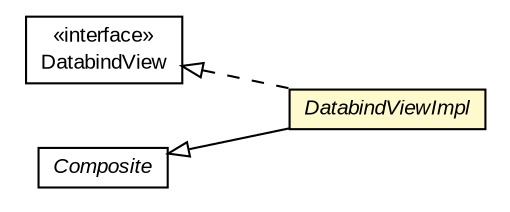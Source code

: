 #!/usr/local/bin/dot
#
# Class diagram 
# Generated by UMLGraph version R5_6-24-gf6e263 (http://www.umlgraph.org/)
#

digraph G {
	edge [fontname="arial",fontsize=10,labelfontname="arial",labelfontsize=10];
	node [fontname="arial",fontsize=10,shape=plaintext];
	nodesep=0.25;
	ranksep=0.5;
	rankdir=LR;
	// org.turbogwt.mvp.databind.DatabindViewImpl
	c470 [label=<<table title="org.turbogwt.mvp.databind.DatabindViewImpl" border="0" cellborder="1" cellspacing="0" cellpadding="2" port="p" bgcolor="lemonChiffon" href="./DatabindViewImpl.html">
		<tr><td><table border="0" cellspacing="0" cellpadding="1">
<tr><td align="center" balign="center"><font face="arial italic"> DatabindViewImpl </font></td></tr>
		</table></td></tr>
		</table>>, URL="./DatabindViewImpl.html", fontname="arial", fontcolor="black", fontsize=10.0];
	// org.turbogwt.mvp.databind.DatabindView
	c472 [label=<<table title="org.turbogwt.mvp.databind.DatabindView" border="0" cellborder="1" cellspacing="0" cellpadding="2" port="p" href="./DatabindView.html">
		<tr><td><table border="0" cellspacing="0" cellpadding="1">
<tr><td align="center" balign="center"> &#171;interface&#187; </td></tr>
<tr><td align="center" balign="center"> DatabindView </td></tr>
		</table></td></tr>
		</table>>, URL="./DatabindView.html", fontname="arial", fontcolor="black", fontsize=10.0];
	//org.turbogwt.mvp.databind.DatabindViewImpl extends com.google.gwt.user.client.ui.Composite
	c495:p -> c470:p [dir=back,arrowtail=empty];
	//org.turbogwt.mvp.databind.DatabindViewImpl implements org.turbogwt.mvp.databind.DatabindView
	c472:p -> c470:p [dir=back,arrowtail=empty,style=dashed];
	// com.google.gwt.user.client.ui.Composite
	c495 [label=<<table title="com.google.gwt.user.client.ui.Composite" border="0" cellborder="1" cellspacing="0" cellpadding="2" port="p" href="http://google-web-toolkit.googlecode.com/svn/javadoc/latest/com/google/gwt/user/client/ui/Composite.html">
		<tr><td><table border="0" cellspacing="0" cellpadding="1">
<tr><td align="center" balign="center"><font face="arial italic"> Composite </font></td></tr>
		</table></td></tr>
		</table>>, URL="http://google-web-toolkit.googlecode.com/svn/javadoc/latest/com/google/gwt/user/client/ui/Composite.html", fontname="arial", fontcolor="black", fontsize=10.0];
}

